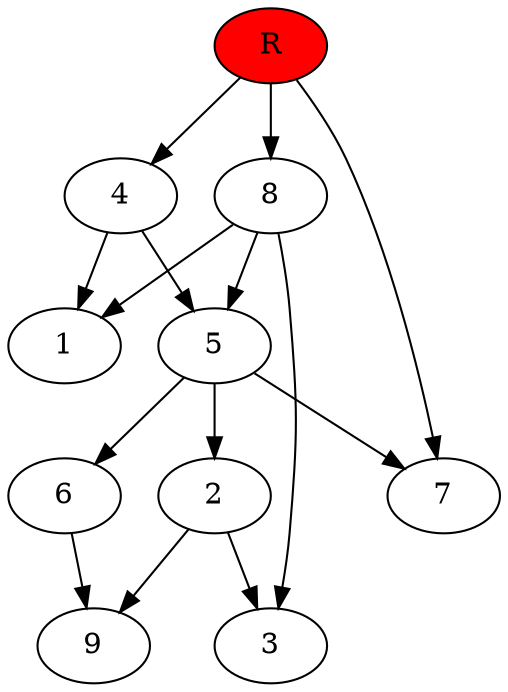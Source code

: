digraph prb78446 {
	1
	2
	3
	4
	5
	6
	7
	8
	R [fillcolor="#ff0000" style=filled]
	2 -> 3
	2 -> 9
	4 -> 1
	4 -> 5
	5 -> 2
	5 -> 6
	5 -> 7
	6 -> 9
	8 -> 1
	8 -> 3
	8 -> 5
	R -> 4
	R -> 7
	R -> 8
}
